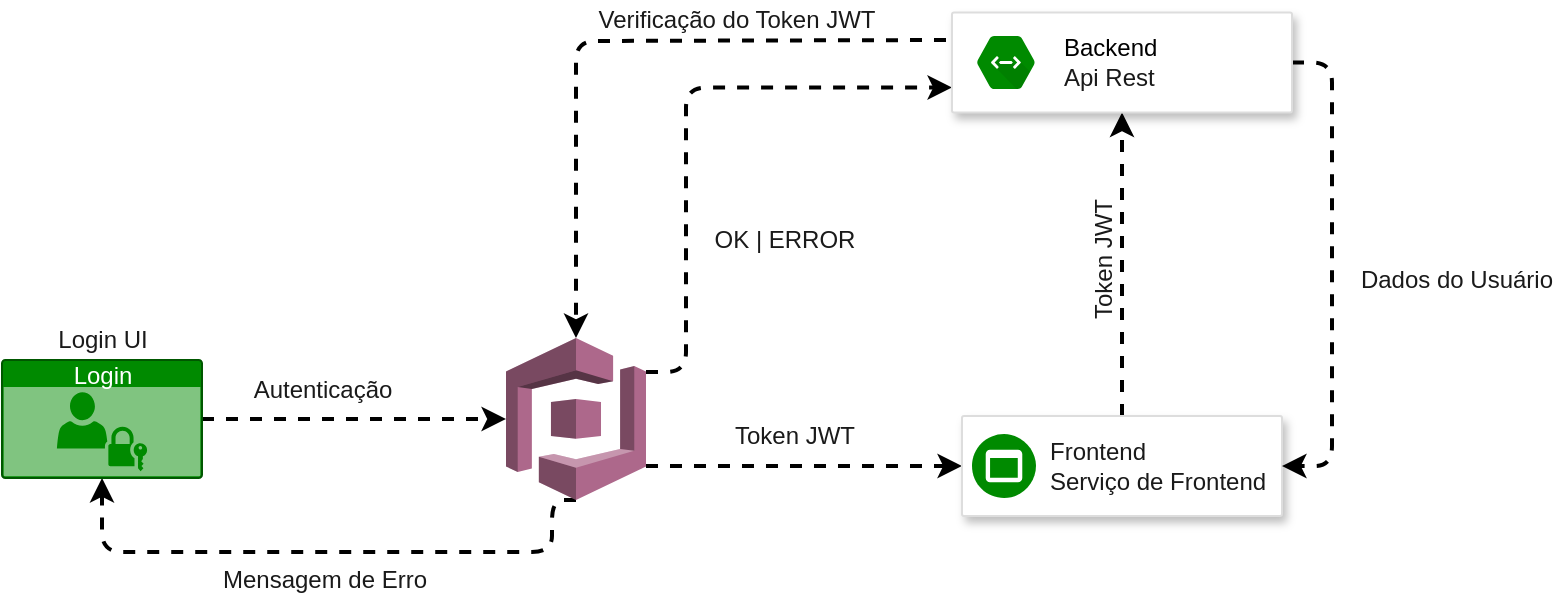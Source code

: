 <mxfile version="15.9.4" type="github">
  <diagram id="7jE4DUKBlsDNwrlAhUQe" name="Page-1">
    <mxGraphModel dx="1053" dy="685" grid="1" gridSize="10" guides="1" tooltips="1" connect="1" arrows="1" fold="1" page="1" pageScale="1" pageWidth="827" pageHeight="1169" math="0" shadow="0">
      <root>
        <mxCell id="0" />
        <mxCell id="1" parent="0" />
        <mxCell id="vmCSwUYNKsTT_10NAd4f-18" style="edgeStyle=orthogonalEdgeStyle;rounded=1;orthogonalLoop=1;jettySize=auto;html=1;exitX=0.5;exitY=1;exitDx=0;exitDy=0;exitPerimeter=0;entryX=0.5;entryY=1;entryDx=0;entryDy=0;entryPerimeter=0;endSize=6;startSize=8;shadow=0;sketch=0;strokeWidth=2;jumpSize=6;dashed=1;" edge="1" parent="1" source="vmCSwUYNKsTT_10NAd4f-1" target="vmCSwUYNKsTT_10NAd4f-15">
          <mxGeometry relative="1" as="geometry">
            <Array as="points">
              <mxPoint x="293" y="416" />
              <mxPoint x="68" y="416" />
            </Array>
          </mxGeometry>
        </mxCell>
        <mxCell id="vmCSwUYNKsTT_10NAd4f-55" value="Mensagem de Erro" style="edgeLabel;html=1;align=center;verticalAlign=middle;resizable=0;points=[];fontSize=12;fontFamily=Helvetica;fontColor=#1A1A1A;" vertex="1" connectable="0" parent="vmCSwUYNKsTT_10NAd4f-18">
          <mxGeometry x="0.115" y="-2" relative="1" as="geometry">
            <mxPoint x="15" y="16" as="offset" />
          </mxGeometry>
        </mxCell>
        <mxCell id="vmCSwUYNKsTT_10NAd4f-70" style="edgeStyle=orthogonalEdgeStyle;rounded=1;sketch=0;jumpSize=6;orthogonalLoop=1;jettySize=auto;html=1;exitX=1;exitY=0.21;exitDx=0;exitDy=0;exitPerimeter=0;entryX=0;entryY=0.75;entryDx=0;entryDy=0;shadow=0;dashed=1;fontFamily=Helvetica;fontSize=12;fontColor=#1A1A1A;startSize=8;endSize=6;strokeWidth=2;" edge="1" parent="1" source="vmCSwUYNKsTT_10NAd4f-1" target="vmCSwUYNKsTT_10NAd4f-31">
          <mxGeometry relative="1" as="geometry">
            <Array as="points">
              <mxPoint x="360" y="326" />
              <mxPoint x="360" y="184" />
            </Array>
          </mxGeometry>
        </mxCell>
        <mxCell id="vmCSwUYNKsTT_10NAd4f-72" style="edgeStyle=orthogonalEdgeStyle;rounded=1;sketch=0;jumpSize=6;orthogonalLoop=1;jettySize=auto;html=1;exitX=1;exitY=0.79;exitDx=0;exitDy=0;exitPerimeter=0;entryX=0;entryY=0.5;entryDx=0;entryDy=0;shadow=0;dashed=1;fontFamily=Helvetica;fontSize=12;fontColor=#1A1A1A;startSize=8;endSize=6;strokeWidth=2;" edge="1" parent="1" source="vmCSwUYNKsTT_10NAd4f-1" target="vmCSwUYNKsTT_10NAd4f-22">
          <mxGeometry relative="1" as="geometry" />
        </mxCell>
        <mxCell id="vmCSwUYNKsTT_10NAd4f-1" value="" style="outlineConnect=0;dashed=0;verticalLabelPosition=bottom;verticalAlign=top;align=center;html=1;shape=mxgraph.aws3.cognito;fillColor=#AD688B;gradientColor=none;" vertex="1" parent="1">
          <mxGeometry x="270" y="309" width="70" height="81" as="geometry" />
        </mxCell>
        <mxCell id="vmCSwUYNKsTT_10NAd4f-16" value="" style="edgeStyle=orthogonalEdgeStyle;rounded=1;orthogonalLoop=1;jettySize=auto;html=1;endSize=6;strokeWidth=2;dashed=1;" edge="1" parent="1" source="vmCSwUYNKsTT_10NAd4f-15" target="vmCSwUYNKsTT_10NAd4f-1">
          <mxGeometry relative="1" as="geometry" />
        </mxCell>
        <mxCell id="vmCSwUYNKsTT_10NAd4f-15" value="Login" style="html=1;strokeColor=#005700;fillColor=#008a00;labelPosition=center;verticalLabelPosition=middle;verticalAlign=top;align=center;fontSize=12;outlineConnect=0;spacingTop=-6;sketch=0;shape=mxgraph.sitemap.login;fontColor=#ffffff;" vertex="1" parent="1">
          <mxGeometry x="18" y="320" width="100" height="59" as="geometry" />
        </mxCell>
        <mxCell id="vmCSwUYNKsTT_10NAd4f-38" style="edgeStyle=orthogonalEdgeStyle;rounded=1;sketch=0;jumpSize=6;orthogonalLoop=1;jettySize=auto;html=1;entryX=0.5;entryY=1;entryDx=0;entryDy=0;shadow=0;dashed=1;fontFamily=Helvetica;fontSize=10;fontColor=#1A1A1A;startSize=8;endSize=6;strokeWidth=2;" edge="1" parent="1" source="vmCSwUYNKsTT_10NAd4f-22" target="vmCSwUYNKsTT_10NAd4f-31">
          <mxGeometry relative="1" as="geometry" />
        </mxCell>
        <mxCell id="vmCSwUYNKsTT_10NAd4f-22" value="" style="strokeColor=#dddddd;shadow=1;strokeWidth=1;rounded=1;absoluteArcSize=1;arcSize=2;" vertex="1" parent="1">
          <mxGeometry x="498" y="348" width="160" height="50" as="geometry" />
        </mxCell>
        <mxCell id="vmCSwUYNKsTT_10NAd4f-23" value="&lt;font color=&quot;#1a1a1a&quot;&gt;Frontend&lt;br&gt;Serviço de Frontend&lt;/font&gt;" style="sketch=0;dashed=0;connectable=0;html=1;fillColor=#008a00;strokeColor=#005700;shape=mxgraph.gcp2.frontend_platform_services;part=1;labelPosition=right;verticalLabelPosition=middle;align=left;verticalAlign=middle;spacingLeft=5;fontSize=12;fontColor=#ffffff;" vertex="1" parent="vmCSwUYNKsTT_10NAd4f-22">
          <mxGeometry y="0.5" width="32" height="32" relative="1" as="geometry">
            <mxPoint x="5" y="-16" as="offset" />
          </mxGeometry>
        </mxCell>
        <mxCell id="vmCSwUYNKsTT_10NAd4f-65" value="" style="edgeStyle=orthogonalEdgeStyle;rounded=1;sketch=0;jumpSize=6;orthogonalLoop=1;jettySize=auto;html=1;shadow=0;dashed=1;fontFamily=Helvetica;fontSize=12;fontColor=#1A1A1A;startSize=8;endSize=6;strokeWidth=2;" edge="1" parent="1" target="vmCSwUYNKsTT_10NAd4f-1">
          <mxGeometry relative="1" as="geometry">
            <mxPoint x="490" y="160" as="sourcePoint" />
            <mxPoint x="337.963" y="171.286" as="targetPoint" />
          </mxGeometry>
        </mxCell>
        <mxCell id="vmCSwUYNKsTT_10NAd4f-73" style="edgeStyle=orthogonalEdgeStyle;rounded=1;sketch=0;jumpSize=6;orthogonalLoop=1;jettySize=auto;html=1;exitX=1;exitY=0.5;exitDx=0;exitDy=0;entryX=1;entryY=0.5;entryDx=0;entryDy=0;shadow=0;dashed=1;fontFamily=Helvetica;fontSize=12;fontColor=#1A1A1A;startSize=8;endSize=6;strokeWidth=2;" edge="1" parent="1" source="vmCSwUYNKsTT_10NAd4f-31" target="vmCSwUYNKsTT_10NAd4f-22">
          <mxGeometry relative="1" as="geometry" />
        </mxCell>
        <mxCell id="vmCSwUYNKsTT_10NAd4f-31" value="" style="strokeColor=#dddddd;shadow=1;strokeWidth=1;rounded=1;absoluteArcSize=1;arcSize=2;dashed=0;labelBorderColor=none;sketch=0;fontFamily=Helvetica;fontSize=10;fontColor=#ffffff;fillColor=#FFFFFF;html=1;" vertex="1" parent="1">
          <mxGeometry x="493" y="146.25" width="170" height="50" as="geometry" />
        </mxCell>
        <mxCell id="vmCSwUYNKsTT_10NAd4f-32" value="&lt;font color=&quot;#000000&quot;&gt;Backend&lt;/font&gt;&lt;br&gt;&lt;font color=&quot;#1a1a1a&quot;&gt;Api Rest&lt;/font&gt;" style="sketch=0;dashed=0;connectable=0;html=1;fillColor=#008a00;strokeColor=#005700;shape=mxgraph.gcp2.hexIcon;prIcon=cloud_endpoints;part=1;labelPosition=right;verticalLabelPosition=middle;align=left;verticalAlign=middle;spacingLeft=5;fontColor=#ffffff;fontSize=12;labelBorderColor=none;fontFamily=Helvetica;" vertex="1" parent="vmCSwUYNKsTT_10NAd4f-31">
          <mxGeometry y="0.5" width="44" height="39" relative="1" as="geometry">
            <mxPoint x="5" y="-19.5" as="offset" />
          </mxGeometry>
        </mxCell>
        <mxCell id="vmCSwUYNKsTT_10NAd4f-40" value="Login UI" style="text;html=1;align=center;verticalAlign=middle;resizable=0;points=[];autosize=1;strokeColor=none;fillColor=none;fontSize=12;fontFamily=Helvetica;fontColor=#1A1A1A;strokeWidth=3;" vertex="1" parent="1">
          <mxGeometry x="38" y="300" width="60" height="20" as="geometry" />
        </mxCell>
        <mxCell id="vmCSwUYNKsTT_10NAd4f-58" value="Autenticação" style="text;html=1;align=center;verticalAlign=middle;resizable=0;points=[];autosize=1;strokeColor=none;fillColor=none;fontSize=12;fontFamily=Helvetica;fontColor=#1A1A1A;" vertex="1" parent="1">
          <mxGeometry x="138" y="324.5" width="80" height="20" as="geometry" />
        </mxCell>
        <mxCell id="vmCSwUYNKsTT_10NAd4f-62" value="Token JWT" style="text;html=1;align=center;verticalAlign=middle;resizable=0;points=[];autosize=1;strokeColor=none;fillColor=none;fontSize=12;fontFamily=Helvetica;fontColor=#1A1A1A;" vertex="1" parent="1">
          <mxGeometry x="374" y="348" width="80" height="20" as="geometry" />
        </mxCell>
        <mxCell id="vmCSwUYNKsTT_10NAd4f-63" value="Token JWT" style="text;html=1;align=center;verticalAlign=middle;resizable=0;points=[];autosize=1;strokeColor=none;fillColor=none;fontSize=12;fontFamily=Helvetica;fontColor=#1A1A1A;rotation=-90;" vertex="1" parent="1">
          <mxGeometry x="529" y="260" width="80" height="20" as="geometry" />
        </mxCell>
        <mxCell id="vmCSwUYNKsTT_10NAd4f-67" value="Dados do Usuário" style="text;html=1;align=center;verticalAlign=middle;resizable=0;points=[];autosize=1;strokeColor=none;fillColor=none;fontSize=12;fontFamily=Helvetica;fontColor=#1A1A1A;" vertex="1" parent="1">
          <mxGeometry x="690" y="270" width="110" height="20" as="geometry" />
        </mxCell>
        <mxCell id="vmCSwUYNKsTT_10NAd4f-68" value="Verificação do Token JWT" style="text;html=1;align=center;verticalAlign=middle;resizable=0;points=[];autosize=1;strokeColor=none;fillColor=none;fontSize=12;fontFamily=Helvetica;fontColor=#1A1A1A;" vertex="1" parent="1">
          <mxGeometry x="310" y="140" width="150" height="20" as="geometry" />
        </mxCell>
        <mxCell id="vmCSwUYNKsTT_10NAd4f-74" value="OK | ERROR" style="text;html=1;align=center;verticalAlign=middle;resizable=0;points=[];autosize=1;strokeColor=none;fillColor=none;fontSize=12;fontFamily=Helvetica;fontColor=#1A1A1A;" vertex="1" parent="1">
          <mxGeometry x="364" y="250" width="90" height="20" as="geometry" />
        </mxCell>
      </root>
    </mxGraphModel>
  </diagram>
</mxfile>
